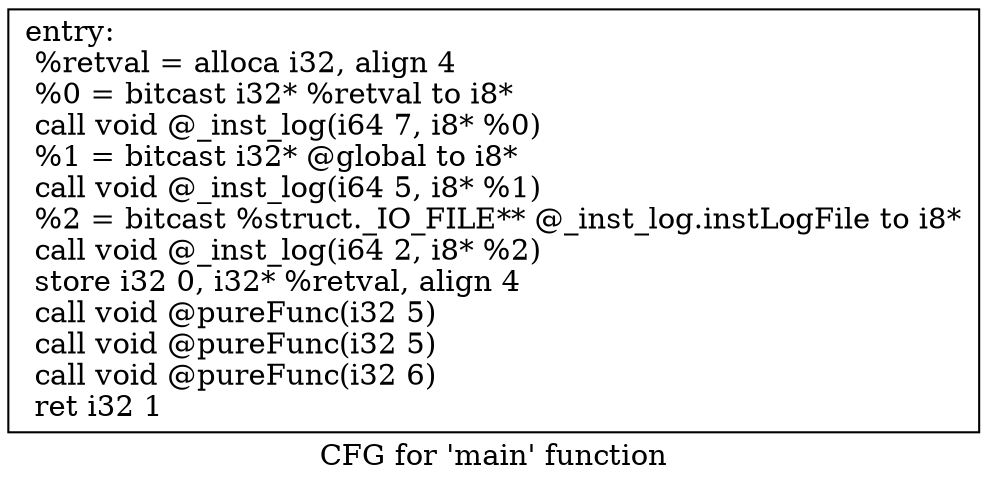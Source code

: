 digraph "CFG for 'main' function" {
	label="CFG for 'main' function";

	Node0x55dbbe2c3560 [shape=record,label="{entry:\l  %retval = alloca i32, align 4\l  %0 = bitcast i32* %retval to i8*\l  call void @_inst_log(i64 7, i8* %0)\l  %1 = bitcast i32* @global to i8*\l  call void @_inst_log(i64 5, i8* %1)\l  %2 = bitcast %struct._IO_FILE** @_inst_log.instLogFile to i8*\l  call void @_inst_log(i64 2, i8* %2)\l  store i32 0, i32* %retval, align 4\l  call void @pureFunc(i32 5)\l  call void @pureFunc(i32 5)\l  call void @pureFunc(i32 6)\l  ret i32 1\l}"];
}
